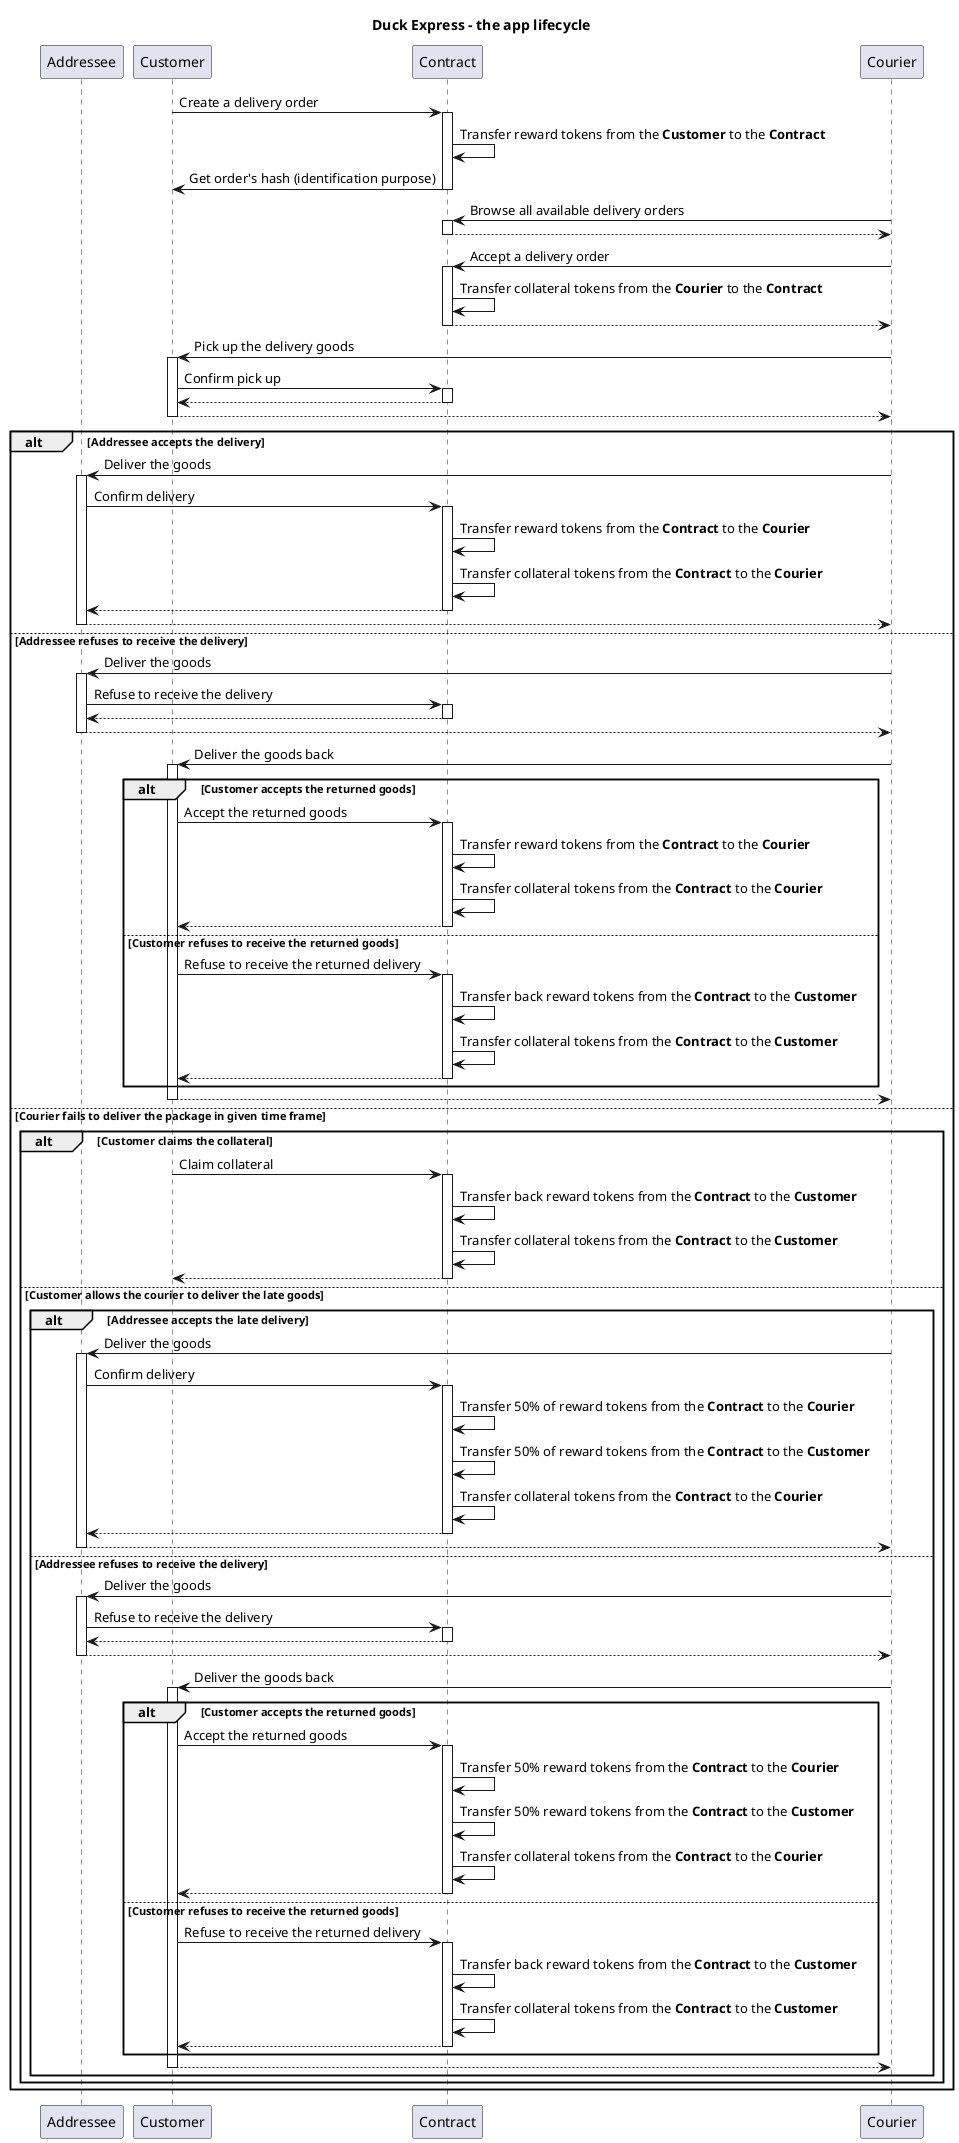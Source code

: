 @startuml
title Duck Express - the app lifecycle

participant "Addressee" as addressee
participant "Customer" as customer
participant "Contract" as contract
participant "Courier" as courier

customer -> contract: Create a delivery order
activate contract
contract -> contract: Transfer reward tokens from the <b>Customer</b> to the <b>Contract</b>
contract -> customer: Get order's hash (identification purpose)
deactivate

courier -> contract: Browse all available delivery orders
activate contract
return

courier -> contract: Accept a delivery order
activate contract
contract -> contract: Transfer collateral tokens from the <b>Courier</b> to the <b>Contract</b>
return

courier -> customer: Pick up the delivery goods
activate customer
customer -> contract: Confirm pick up
activate contract
return
return

alt Addressee accepts the delivery
  courier -> addressee: Deliver the goods
  activate addressee
  addressee -> contract: Confirm delivery
  activate contract
  contract -> contract: Transfer reward tokens from the <b>Contract</b> to the <b>Courier</b>
  contract -> contract: Transfer collateral tokens from the <b>Contract</b> to the <b>Courier</b>
  return
  return
else Addressee refuses to receive the delivery
  courier -> addressee: Deliver the goods
  activate addressee
  addressee -> contract: Refuse to receive the delivery
  activate contract
  return
  return

  courier -> customer: Deliver the goods back
  activate customer
  alt Customer accepts the returned goods
    customer -> contract: Accept the returned goods
    activate contract
    contract -> contract: Transfer reward tokens from the <b>Contract</b> to the <b>Courier</b>
    contract -> contract: Transfer collateral tokens from the <b>Contract</b> to the <b>Courier</b>
    return
  else Customer refuses to receive the returned goods
    customer -> contract: Refuse to receive the returned delivery
    activate contract
    contract -> contract: Transfer back reward tokens from the <b>Contract</b> to the <b>Customer</b>
    contract -> contract: Transfer collateral tokens from the <b>Contract</b> to the <b>Customer</b>
    return
  end
  return
else Courier fails to deliver the package in given time frame
  alt Customer claims the collateral
    customer -> contract: Claim collateral
    activate contract
    contract -> contract: Transfer back reward tokens from the <b>Contract</b> to the <b>Customer</b>
    contract -> contract: Transfer collateral tokens from the <b>Contract</b> to the <b>Customer</b>
    return
  else Customer allows the courier to deliver the late goods
    alt Addressee accepts the late delivery
      courier -> addressee: Deliver the goods
      activate addressee
      addressee -> contract: Confirm delivery
      activate contract
      contract -> contract: Transfer 50% of reward tokens from the <b>Contract</b> to the <b>Courier</b>
      contract -> contract: Transfer 50% of reward tokens from the <b>Contract</b> to the <b>Customer</b>
      contract -> contract: Transfer collateral tokens from the <b>Contract</b> to the <b>Courier</b>
      return
      return
    else Addressee refuses to receive the delivery
      courier -> addressee: Deliver the goods
      activate addressee
      addressee -> contract: Refuse to receive the delivery
      activate contract
      return
      return

      courier -> customer: Deliver the goods back
      activate customer
      alt Customer accepts the returned goods
        customer -> contract: Accept the returned goods
        activate contract
        contract -> contract: Transfer 50% reward tokens from the <b>Contract</b> to the <b>Courier</b>
        contract -> contract: Transfer 50% reward tokens from the <b>Contract</b> to the <b>Customer</b>
        contract -> contract: Transfer collateral tokens from the <b>Contract</b> to the <b>Courier</b>
        return
      else Customer refuses to receive the returned goods
        customer -> contract: Refuse to receive the returned delivery
        activate contract
        contract -> contract: Transfer back reward tokens from the <b>Contract</b> to the <b>Customer</b>
        contract -> contract: Transfer collateral tokens from the <b>Contract</b> to the <b>Customer</b>
        return
      end
      return
    end
  end
end

@enduml
